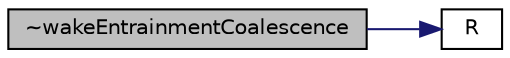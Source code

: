 digraph "~wakeEntrainmentCoalescence"
{
  bgcolor="transparent";
  edge [fontname="Helvetica",fontsize="10",labelfontname="Helvetica",labelfontsize="10"];
  node [fontname="Helvetica",fontsize="10",shape=record];
  rankdir="LR";
  Node1 [label="~wakeEntrainmentCoalescence",height=0.2,width=0.4,color="black", fillcolor="grey75", style="filled", fontcolor="black"];
  Node1 -> Node2 [color="midnightblue",fontsize="10",style="solid",fontname="Helvetica"];
  Node2 [label="R",height=0.2,width=0.4,color="black",URL="$a02831.html#a3a948058962bf21db3f5d6d18c1c9285"];
}
